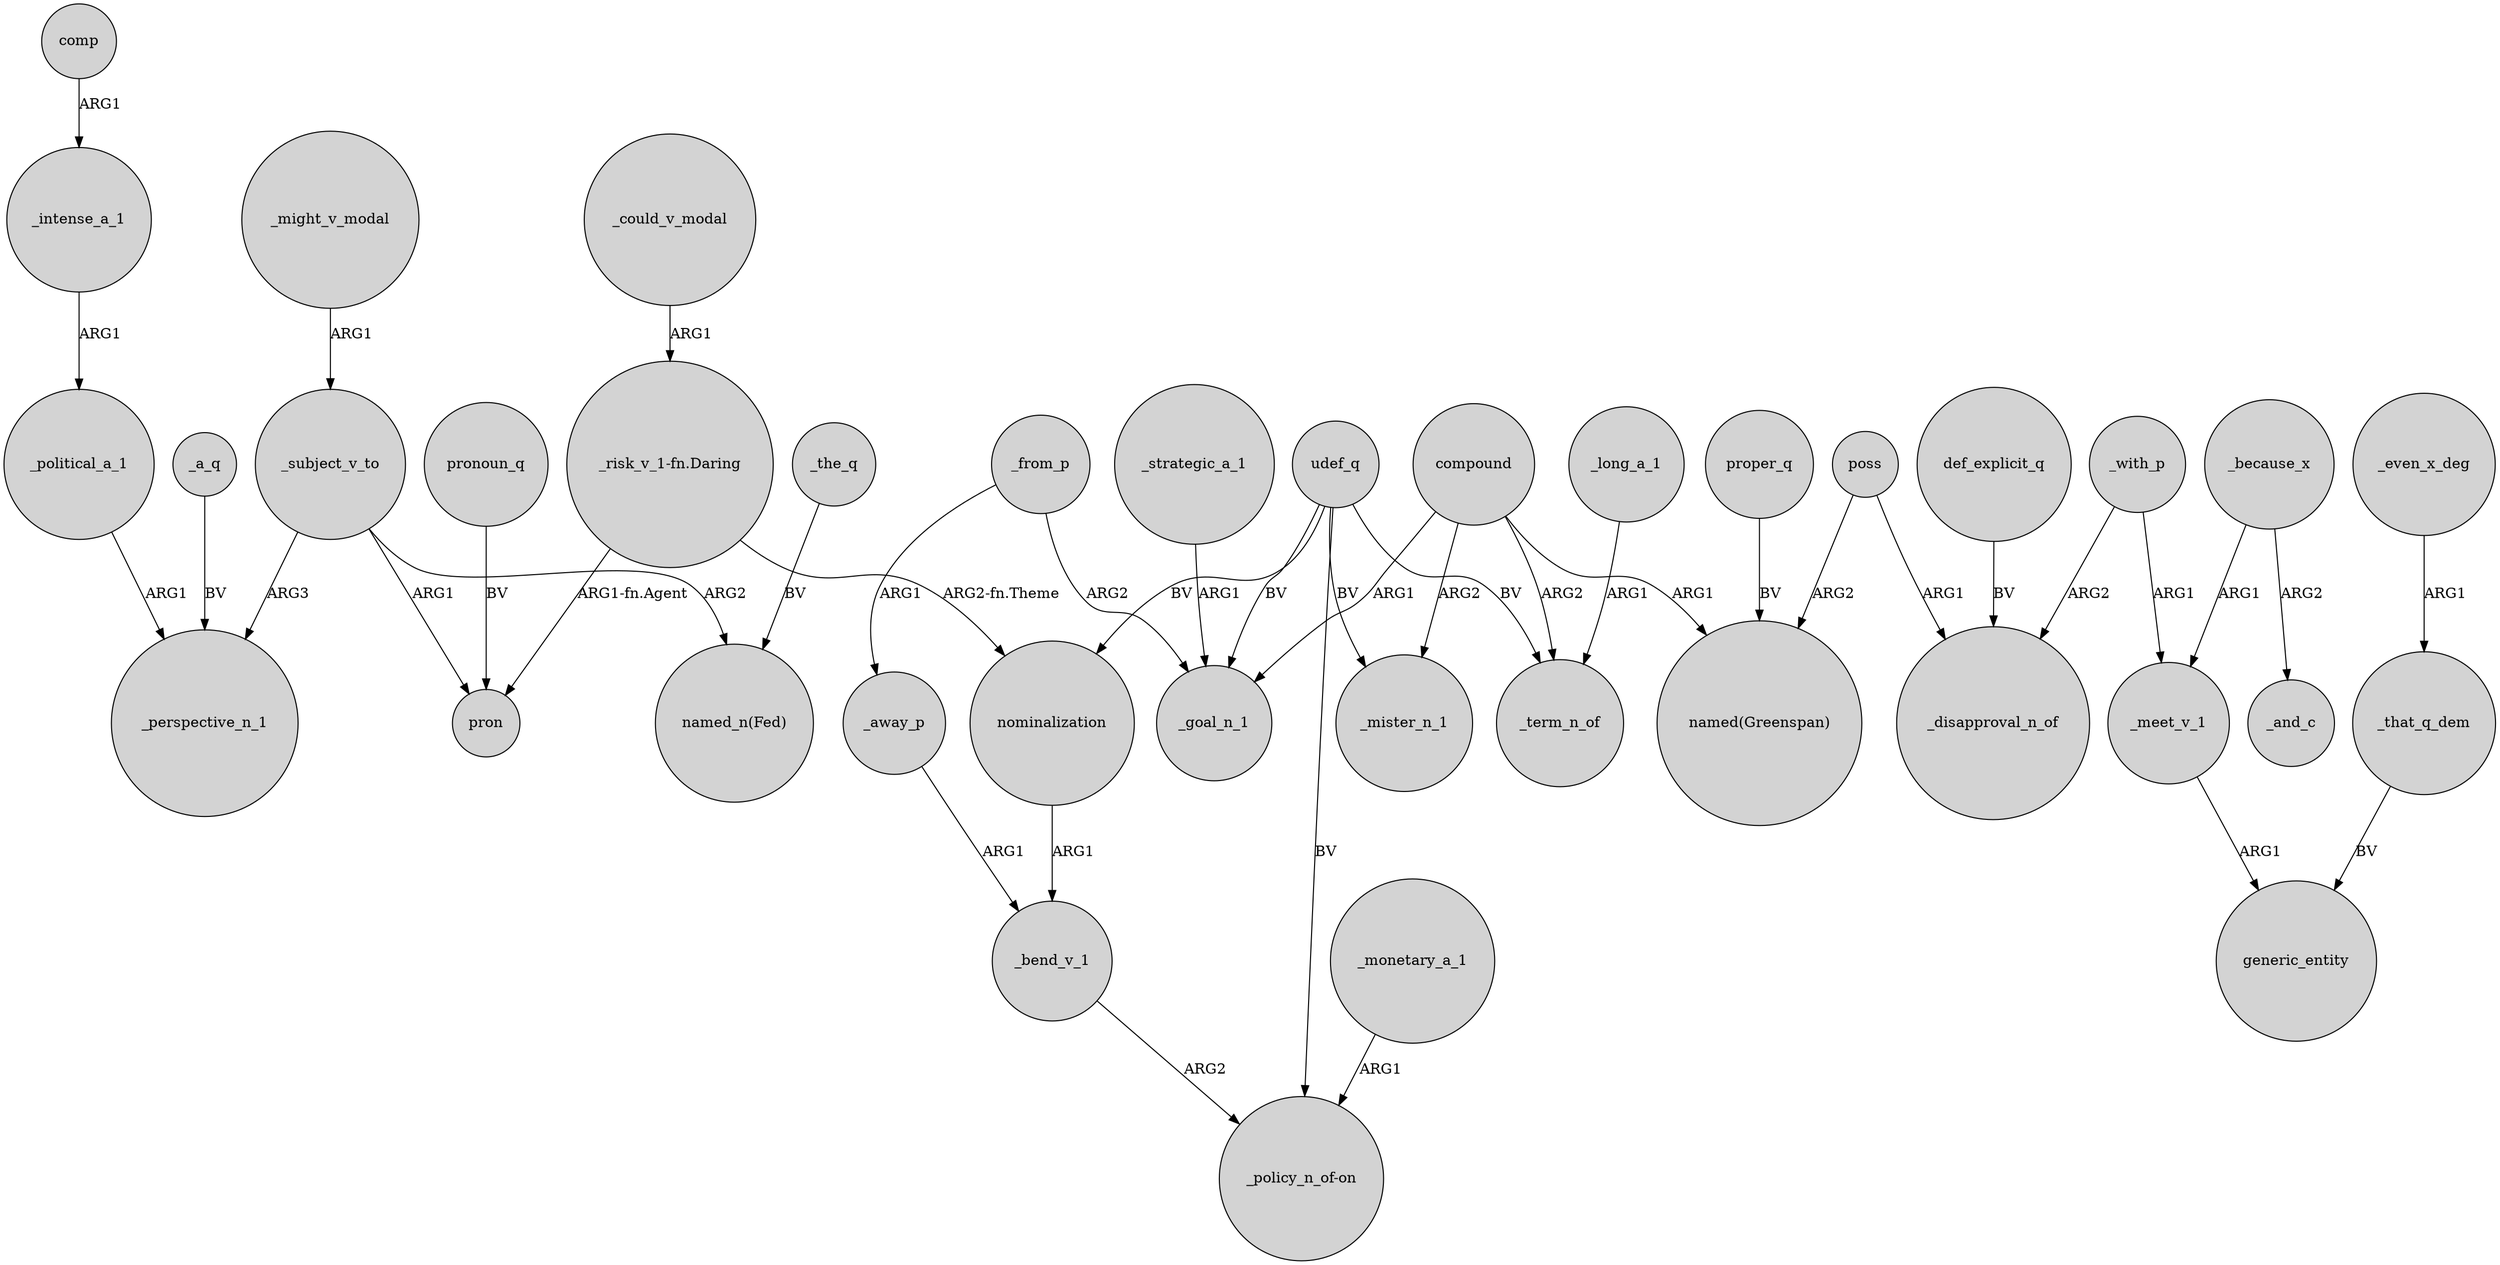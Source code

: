 digraph {
	node [shape=circle style=filled]
	comp -> _intense_a_1 [label=ARG1]
	_subject_v_to -> _perspective_n_1 [label=ARG3]
	_subject_v_to -> pron [label=ARG1]
	_the_q -> "named_n(Fed)" [label=BV]
	_with_p -> _meet_v_1 [label=ARG1]
	_that_q_dem -> generic_entity [label=BV]
	proper_q -> "named(Greenspan)" [label=BV]
	compound -> _term_n_of [label=ARG2]
	poss -> _disapproval_n_of [label=ARG1]
	compound -> _mister_n_1 [label=ARG2]
	_political_a_1 -> _perspective_n_1 [label=ARG1]
	udef_q -> _mister_n_1 [label=BV]
	_from_p -> _goal_n_1 [label=ARG2]
	_meet_v_1 -> generic_entity [label=ARG1]
	_because_x -> _meet_v_1 [label=ARG1]
	_subject_v_to -> "named_n(Fed)" [label=ARG2]
	udef_q -> "_policy_n_of-on" [label=BV]
	_from_p -> _away_p [label=ARG1]
	udef_q -> _goal_n_1 [label=BV]
	poss -> "named(Greenspan)" [label=ARG2]
	_a_q -> _perspective_n_1 [label=BV]
	_intense_a_1 -> _political_a_1 [label=ARG1]
	_away_p -> _bend_v_1 [label=ARG1]
	_strategic_a_1 -> _goal_n_1 [label=ARG1]
	"_risk_v_1-fn.Daring" -> pron [label="ARG1-fn.Agent"]
	pronoun_q -> pron [label=BV]
	_with_p -> _disapproval_n_of [label=ARG2]
	compound -> "named(Greenspan)" [label=ARG1]
	udef_q -> _term_n_of [label=BV]
	_even_x_deg -> _that_q_dem [label=ARG1]
	udef_q -> nominalization [label=BV]
	_monetary_a_1 -> "_policy_n_of-on" [label=ARG1]
	compound -> _goal_n_1 [label=ARG1]
	_could_v_modal -> "_risk_v_1-fn.Daring" [label=ARG1]
	nominalization -> _bend_v_1 [label=ARG1]
	_bend_v_1 -> "_policy_n_of-on" [label=ARG2]
	"_risk_v_1-fn.Daring" -> nominalization [label="ARG2-fn.Theme"]
	_might_v_modal -> _subject_v_to [label=ARG1]
	_long_a_1 -> _term_n_of [label=ARG1]
	_because_x -> _and_c [label=ARG2]
	def_explicit_q -> _disapproval_n_of [label=BV]
}
